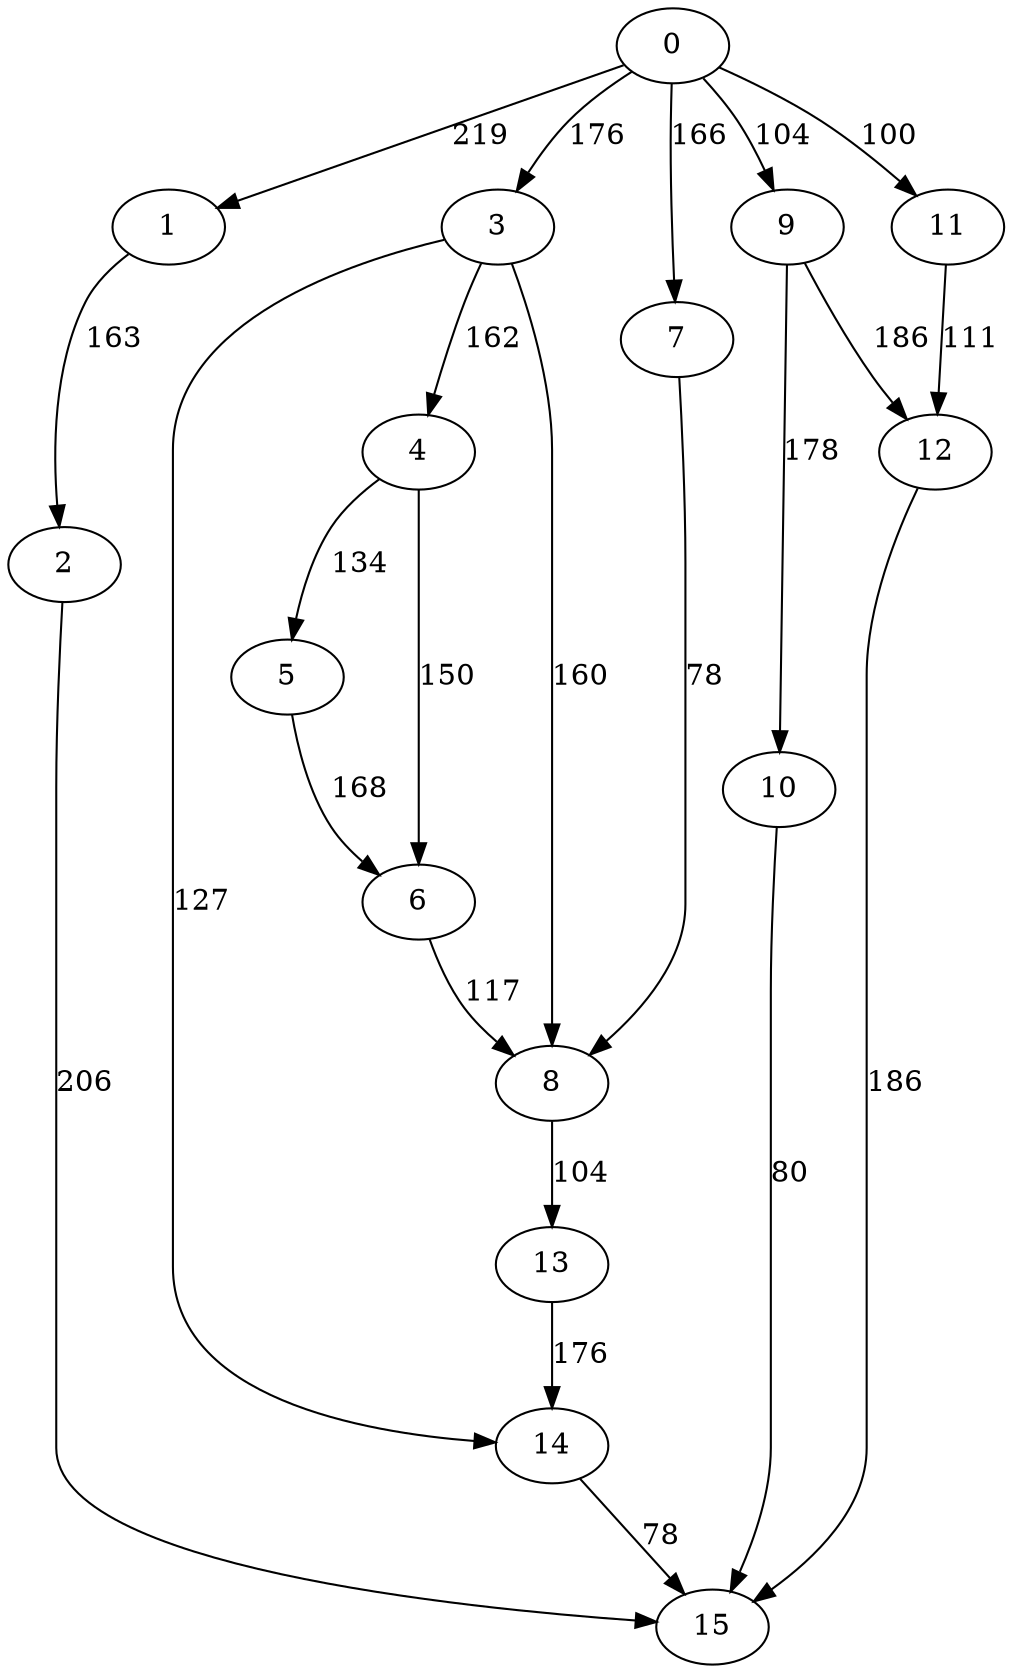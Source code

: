 digraph t10p3_15 {
0 -> 1 [ label = 219 ];
0 -> 3 [ label = 176 ];
0 -> 7 [ label = 166 ];
0 -> 9 [ label = 104 ];
0 -> 11 [ label = 100 ];
1 -> 2 [ label = 163 ];
2 -> 15 [ label = 206 ];
3 -> 4 [ label = 162 ];
3 -> 8 [ label = 160 ];
3 -> 14 [ label = 127 ];
4 -> 5 [ label = 134 ];
4 -> 6 [ label = 150 ];
5 -> 6 [ label = 168 ];
6 -> 8 [ label = 117 ];
7 -> 8 [ label = 78 ];
8 -> 13 [ label = 104 ];
9 -> 10 [ label = 178 ];
9 -> 12 [ label = 186 ];
10 -> 15 [ label = 80 ];
11 -> 12 [ label = 111 ];
12 -> 15 [ label = 186 ];
13 -> 14 [ label = 176 ];
14 -> 15 [ label = 78 ];
 }

